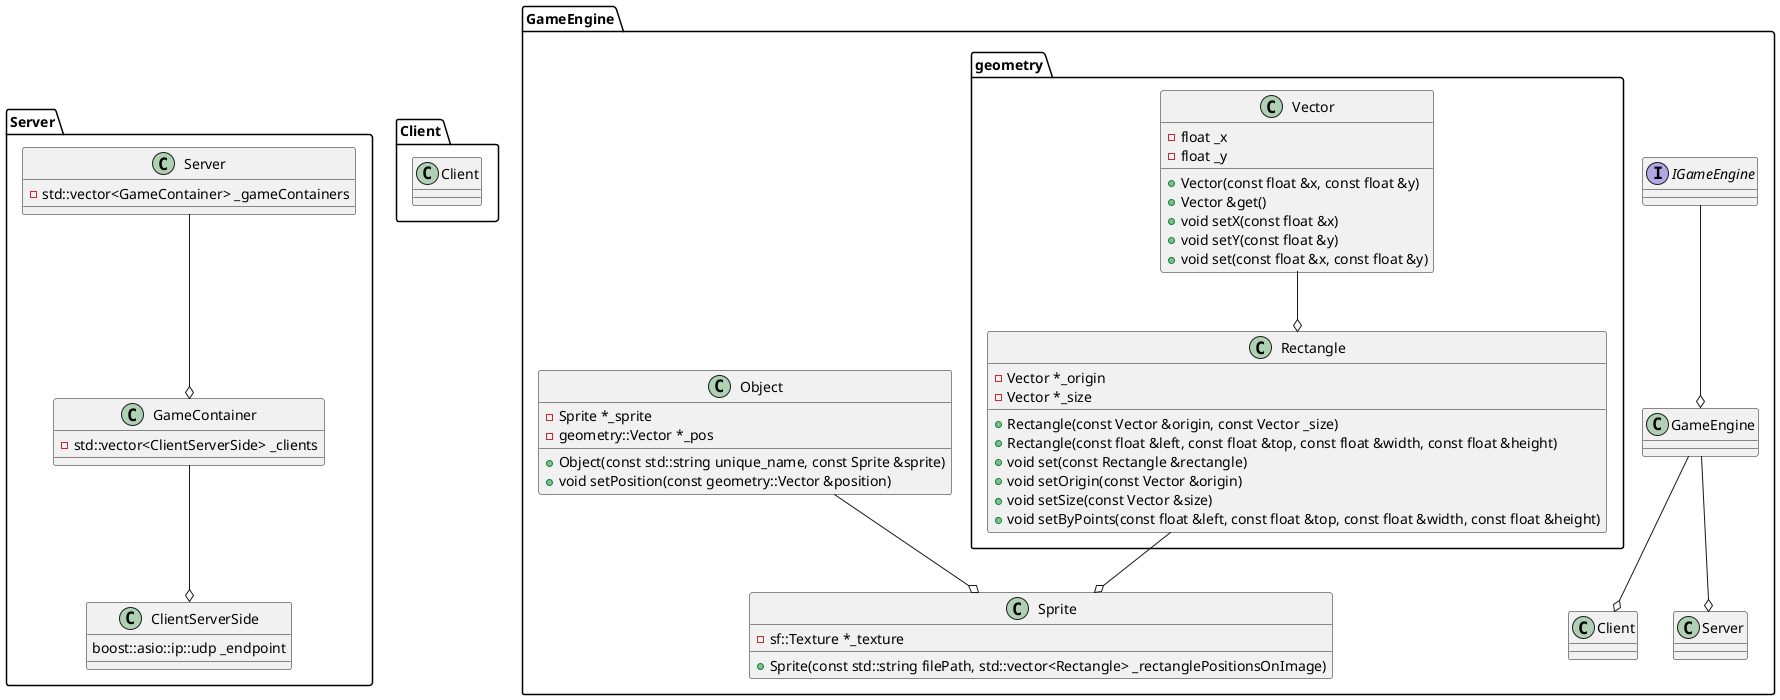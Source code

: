 @startuml


package Server {

    class ClientServerSide {
        boost::asio::ip::udp _endpoint
    }

    GameContainer --o ClientServerSide
    class GameContainer  {
        - std::vector<ClientServerSide> _clients
    }

    Server --o GameContainer
    class Server {
        - std::vector<GameContainer> _gameContainers
    }
}

namespace Client {
    class Client {

    }
}



namespace GameEngine {

    IGameEngine --o GameEngine
    interface IGameEngine {
        
    }

    GameEngine --o Client
    GameEngine --o Server
    class GameEngine {

    }
    
    class Sprite {
        - sf::Texture *_texture
        + Sprite(const std::string filePath, std::vector<Rectangle> _rectanglePositionsOnImage)
    }

    Object --o GameEngine.Sprite
    class Object {
        - Sprite *_sprite
        - geometry::Vector *_pos

        + Object(const std::string unique_name, const Sprite &sprite)
        + void setPosition(const geometry::Vector &position)
    }
    
    namespace geometry {
        Vector --o Rectangle
        class Vector {
            - float _x
            - float _y

            + Vector(const float &x, const float &y)
            + Vector &get()
            + void setX(const float &x)
            + void setY(const float &y)
            + void set(const float &x, const float &y)
        }

        Rectangle --o GameEngine.Sprite
        class Rectangle {
            - Vector *_origin
            - Vector *_size

            + Rectangle(const Vector &origin, const Vector _size)
            + Rectangle(const float &left, const float &top, const float &width, const float &height)
            + void set(const Rectangle &rectangle)
            + void setOrigin(const Vector &origin)
            + void setSize(const Vector &size)
            + void setByPoints(const float &left, const float &top, const float &width, const float &height)
        }
    }

    
}

@enduml
